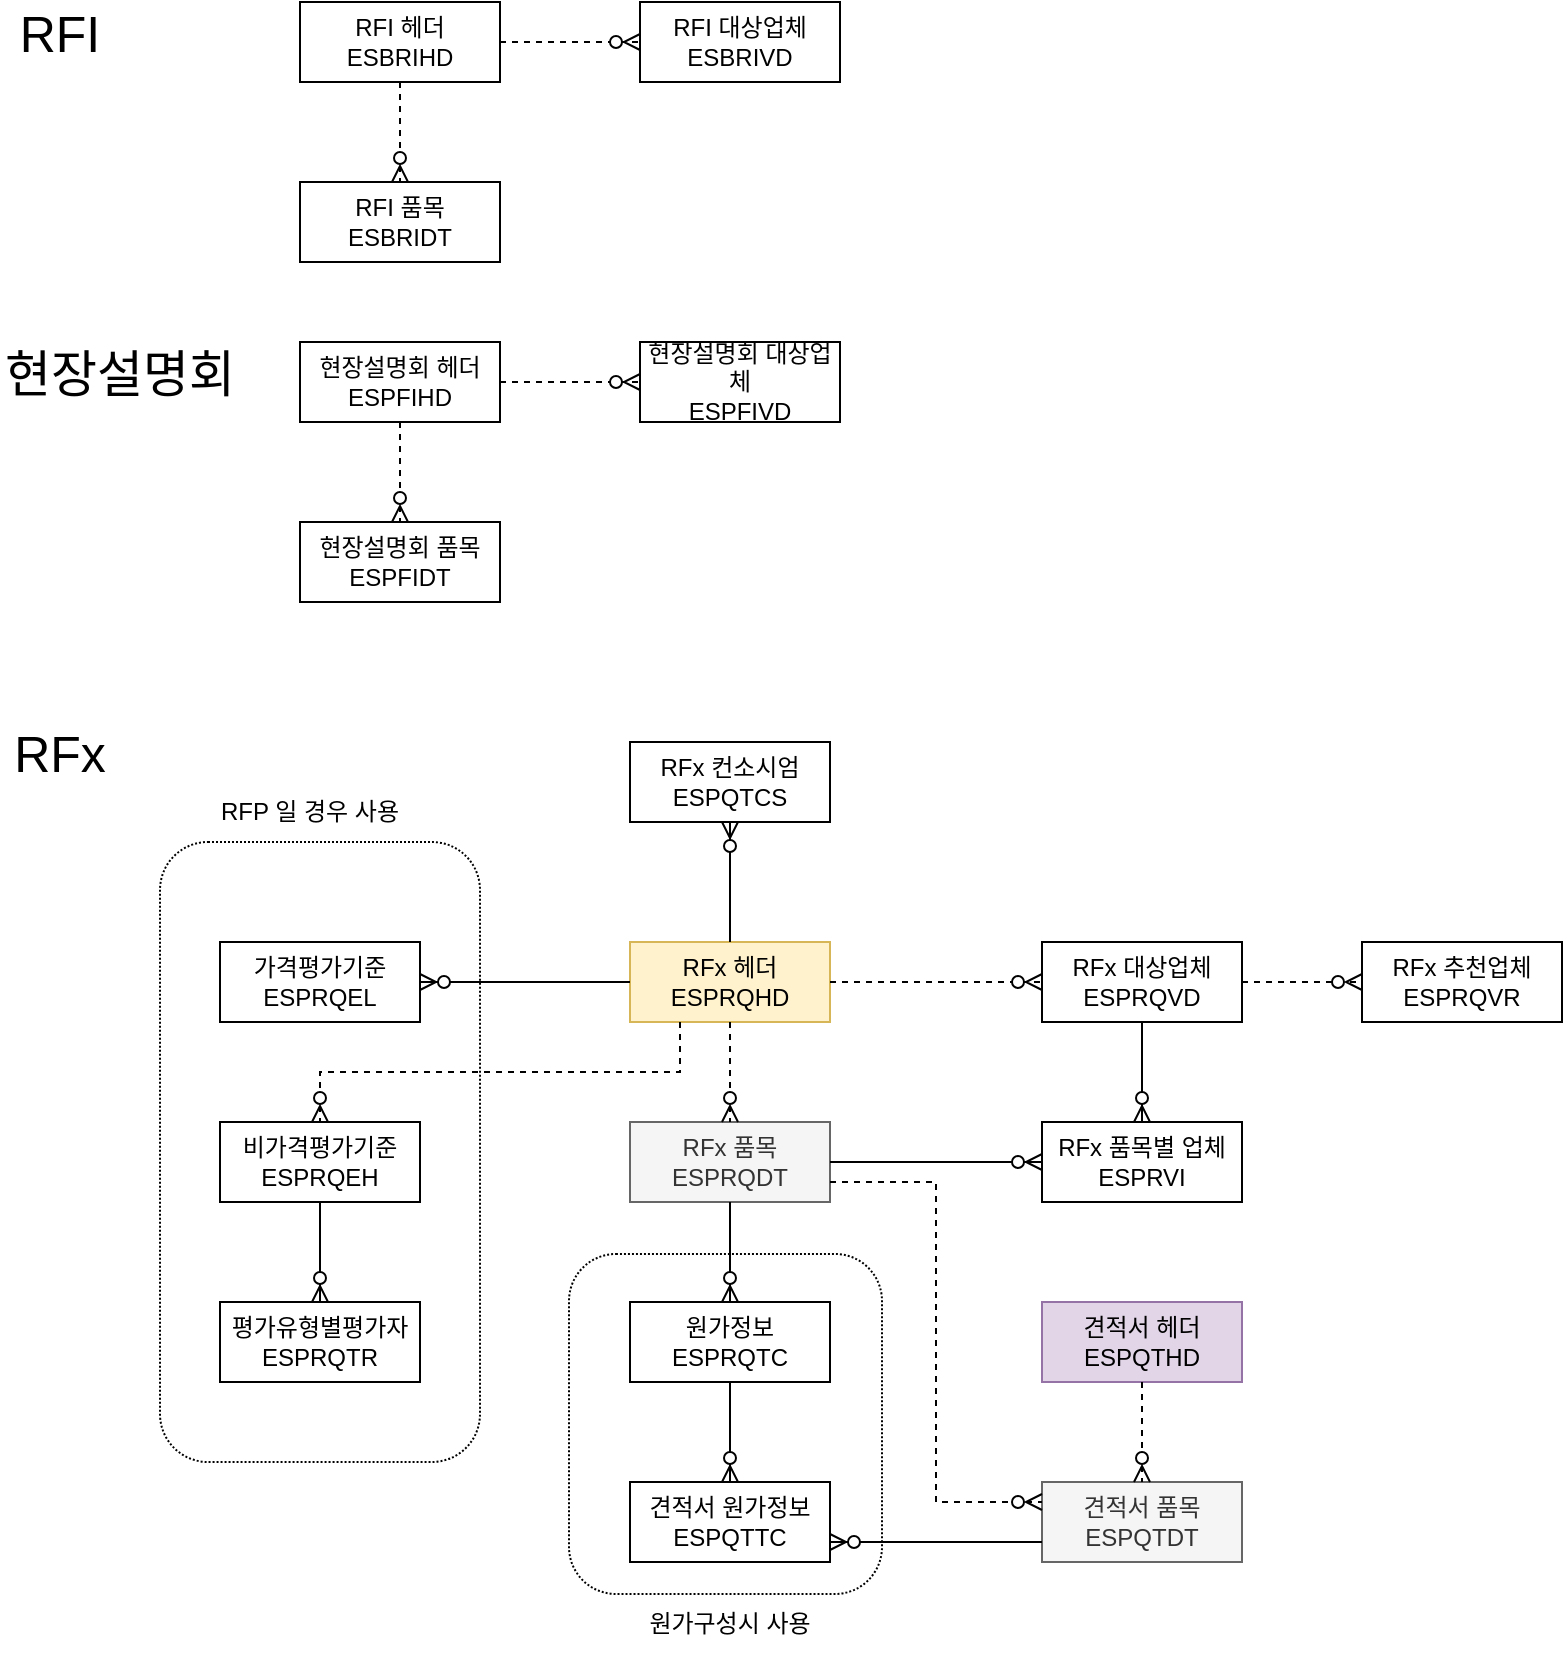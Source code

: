 <mxfile version="22.0.6" type="github">
  <diagram name="페이지-1" id="SgW8a2UWrjUuQNAxF7Xx">
    <mxGraphModel dx="954" dy="616" grid="1" gridSize="10" guides="1" tooltips="1" connect="1" arrows="1" fold="1" page="1" pageScale="1" pageWidth="827" pageHeight="1169" math="0" shadow="0">
      <root>
        <mxCell id="0" />
        <mxCell id="1" parent="0" />
        <mxCell id="RGd8JsK0HGNnK1-57gwT-68" value="" style="rounded=1;whiteSpace=wrap;html=1;dashed=1;dashPattern=1 1;" vertex="1" parent="1">
          <mxGeometry x="294.5" y="666" width="156.5" height="170" as="geometry" />
        </mxCell>
        <mxCell id="RGd8JsK0HGNnK1-57gwT-66" value="" style="rounded=1;whiteSpace=wrap;html=1;dashed=1;dashPattern=1 1;" vertex="1" parent="1">
          <mxGeometry x="90" y="460" width="160" height="310" as="geometry" />
        </mxCell>
        <mxCell id="RGd8JsK0HGNnK1-57gwT-25" value="RFI 헤더&lt;br&gt;ESBRIHD" style="whiteSpace=wrap;html=1;align=center;" vertex="1" parent="1">
          <mxGeometry x="160" y="40" width="100" height="40" as="geometry" />
        </mxCell>
        <mxCell id="RGd8JsK0HGNnK1-57gwT-26" value="RFI 품목&lt;br&gt;ESBRIDT" style="whiteSpace=wrap;html=1;align=center;" vertex="1" parent="1">
          <mxGeometry x="160" y="130" width="100" height="40" as="geometry" />
        </mxCell>
        <mxCell id="RGd8JsK0HGNnK1-57gwT-27" value="" style="fontSize=12;html=1;endArrow=ERzeroToMany;endFill=1;rounded=0;exitX=0.5;exitY=1;exitDx=0;exitDy=0;dashed=1;entryX=0.5;entryY=0;entryDx=0;entryDy=0;" edge="1" parent="1" source="RGd8JsK0HGNnK1-57gwT-25" target="RGd8JsK0HGNnK1-57gwT-26">
          <mxGeometry width="100" height="100" relative="1" as="geometry">
            <mxPoint x="490" y="150" as="sourcePoint" />
            <mxPoint x="210" y="160" as="targetPoint" />
          </mxGeometry>
        </mxCell>
        <mxCell id="RGd8JsK0HGNnK1-57gwT-28" value="RFI 대상업체&lt;br&gt;ESBRIVD" style="whiteSpace=wrap;html=1;align=center;" vertex="1" parent="1">
          <mxGeometry x="330" y="40" width="100" height="40" as="geometry" />
        </mxCell>
        <mxCell id="RGd8JsK0HGNnK1-57gwT-29" value="" style="fontSize=12;html=1;endArrow=ERzeroToMany;endFill=1;rounded=0;exitX=1;exitY=0.5;exitDx=0;exitDy=0;dashed=1;" edge="1" parent="1" source="RGd8JsK0HGNnK1-57gwT-25" target="RGd8JsK0HGNnK1-57gwT-28">
          <mxGeometry width="100" height="100" relative="1" as="geometry">
            <mxPoint x="360" y="110" as="sourcePoint" />
            <mxPoint x="360" y="190" as="targetPoint" />
          </mxGeometry>
        </mxCell>
        <mxCell id="RGd8JsK0HGNnK1-57gwT-30" value="&lt;font style=&quot;font-size: 25px;&quot;&gt;RFI&lt;/font&gt;" style="text;html=1;strokeColor=none;fillColor=none;align=center;verticalAlign=middle;whiteSpace=wrap;rounded=0;" vertex="1" parent="1">
          <mxGeometry x="10" y="40" width="60" height="30" as="geometry" />
        </mxCell>
        <mxCell id="RGd8JsK0HGNnK1-57gwT-31" value="현장설명회 헤더&lt;br&gt;ESPFIHD" style="whiteSpace=wrap;html=1;align=center;" vertex="1" parent="1">
          <mxGeometry x="160" y="210" width="100" height="40" as="geometry" />
        </mxCell>
        <mxCell id="RGd8JsK0HGNnK1-57gwT-32" value="현장설명회 품목&lt;br&gt;ESPFIDT" style="whiteSpace=wrap;html=1;align=center;" vertex="1" parent="1">
          <mxGeometry x="160" y="300" width="100" height="40" as="geometry" />
        </mxCell>
        <mxCell id="RGd8JsK0HGNnK1-57gwT-33" value="" style="fontSize=12;html=1;endArrow=ERzeroToMany;endFill=1;rounded=0;exitX=0.5;exitY=1;exitDx=0;exitDy=0;dashed=1;entryX=0.5;entryY=0;entryDx=0;entryDy=0;" edge="1" source="RGd8JsK0HGNnK1-57gwT-31" target="RGd8JsK0HGNnK1-57gwT-32" parent="1">
          <mxGeometry width="100" height="100" relative="1" as="geometry">
            <mxPoint x="490" y="320" as="sourcePoint" />
            <mxPoint x="210" y="330" as="targetPoint" />
          </mxGeometry>
        </mxCell>
        <mxCell id="RGd8JsK0HGNnK1-57gwT-34" value="현장설명회 대상업체&lt;br&gt;ESPFIVD" style="whiteSpace=wrap;html=1;align=center;" vertex="1" parent="1">
          <mxGeometry x="330" y="210" width="100" height="40" as="geometry" />
        </mxCell>
        <mxCell id="RGd8JsK0HGNnK1-57gwT-35" value="" style="fontSize=12;html=1;endArrow=ERzeroToMany;endFill=1;rounded=0;exitX=1;exitY=0.5;exitDx=0;exitDy=0;dashed=1;" edge="1" source="RGd8JsK0HGNnK1-57gwT-31" target="RGd8JsK0HGNnK1-57gwT-34" parent="1">
          <mxGeometry width="100" height="100" relative="1" as="geometry">
            <mxPoint x="360" y="280" as="sourcePoint" />
            <mxPoint x="360" y="360" as="targetPoint" />
          </mxGeometry>
        </mxCell>
        <mxCell id="RGd8JsK0HGNnK1-57gwT-36" value="&lt;span style=&quot;font-size: 25px;&quot;&gt;현장설명회&lt;/span&gt;" style="text;html=1;strokeColor=none;fillColor=none;align=center;verticalAlign=middle;whiteSpace=wrap;rounded=0;" vertex="1" parent="1">
          <mxGeometry x="10" y="210" width="120" height="30" as="geometry" />
        </mxCell>
        <mxCell id="RGd8JsK0HGNnK1-57gwT-37" value="RFx 헤더&lt;br&gt;ESPRQHD" style="whiteSpace=wrap;html=1;align=center;fillColor=#fff2cc;strokeColor=#d6b656;" vertex="1" parent="1">
          <mxGeometry x="325" y="510" width="100" height="40" as="geometry" />
        </mxCell>
        <mxCell id="RGd8JsK0HGNnK1-57gwT-38" value="RFx 품목&lt;br&gt;ESPRQDT" style="whiteSpace=wrap;html=1;align=center;fillColor=#f5f5f5;fontColor=#333333;strokeColor=#666666;" vertex="1" parent="1">
          <mxGeometry x="325" y="600" width="100" height="40" as="geometry" />
        </mxCell>
        <mxCell id="RGd8JsK0HGNnK1-57gwT-39" value="" style="fontSize=12;html=1;endArrow=ERzeroToMany;endFill=1;rounded=0;exitX=0.5;exitY=1;exitDx=0;exitDy=0;dashed=1;entryX=0.5;entryY=0;entryDx=0;entryDy=0;" edge="1" source="RGd8JsK0HGNnK1-57gwT-37" target="RGd8JsK0HGNnK1-57gwT-38" parent="1">
          <mxGeometry width="100" height="100" relative="1" as="geometry">
            <mxPoint x="655" y="620" as="sourcePoint" />
            <mxPoint x="375" y="630" as="targetPoint" />
          </mxGeometry>
        </mxCell>
        <mxCell id="RGd8JsK0HGNnK1-57gwT-40" value="RFx 대상업체&lt;br&gt;ESPRQVD" style="whiteSpace=wrap;html=1;align=center;" vertex="1" parent="1">
          <mxGeometry x="531" y="510" width="100" height="40" as="geometry" />
        </mxCell>
        <mxCell id="RGd8JsK0HGNnK1-57gwT-41" value="" style="fontSize=12;html=1;endArrow=ERzeroToMany;endFill=1;rounded=0;exitX=1;exitY=0.5;exitDx=0;exitDy=0;dashed=1;" edge="1" source="RGd8JsK0HGNnK1-57gwT-37" target="RGd8JsK0HGNnK1-57gwT-40" parent="1">
          <mxGeometry width="100" height="100" relative="1" as="geometry">
            <mxPoint x="504" y="580" as="sourcePoint" />
            <mxPoint x="504" y="660" as="targetPoint" />
          </mxGeometry>
        </mxCell>
        <mxCell id="RGd8JsK0HGNnK1-57gwT-43" value="&lt;font style=&quot;font-size: 25px;&quot;&gt;RFx&lt;/font&gt;" style="text;html=1;strokeColor=none;fillColor=none;align=center;verticalAlign=middle;whiteSpace=wrap;rounded=0;" vertex="1" parent="1">
          <mxGeometry x="10" y="400" width="60" height="30" as="geometry" />
        </mxCell>
        <mxCell id="RGd8JsK0HGNnK1-57gwT-44" value="RFx 추천업체&lt;br&gt;ESPRQVR" style="whiteSpace=wrap;html=1;align=center;" vertex="1" parent="1">
          <mxGeometry x="691" y="510" width="100" height="40" as="geometry" />
        </mxCell>
        <mxCell id="RGd8JsK0HGNnK1-57gwT-45" value="" style="fontSize=12;html=1;endArrow=ERzeroToMany;endFill=1;rounded=0;exitX=1;exitY=0.5;exitDx=0;exitDy=0;dashed=1;entryX=0;entryY=0.5;entryDx=0;entryDy=0;" edge="1" parent="1" source="RGd8JsK0HGNnK1-57gwT-40" target="RGd8JsK0HGNnK1-57gwT-44">
          <mxGeometry width="100" height="100" relative="1" as="geometry">
            <mxPoint x="647" y="600" as="sourcePoint" />
            <mxPoint x="717" y="600" as="targetPoint" />
          </mxGeometry>
        </mxCell>
        <mxCell id="RGd8JsK0HGNnK1-57gwT-46" value="RFx 품목별 업체&lt;br&gt;ESPRVI" style="whiteSpace=wrap;html=1;align=center;" vertex="1" parent="1">
          <mxGeometry x="531" y="600" width="100" height="40" as="geometry" />
        </mxCell>
        <mxCell id="RGd8JsK0HGNnK1-57gwT-47" value="" style="fontSize=12;html=1;endArrow=ERzeroToMany;endFill=1;rounded=0;exitX=0.5;exitY=1;exitDx=0;exitDy=0;entryX=0.5;entryY=0;entryDx=0;entryDy=0;" edge="1" parent="1" source="RGd8JsK0HGNnK1-57gwT-40" target="RGd8JsK0HGNnK1-57gwT-46">
          <mxGeometry width="100" height="100" relative="1" as="geometry">
            <mxPoint x="661" y="609.5" as="sourcePoint" />
            <mxPoint x="781" y="609.5" as="targetPoint" />
          </mxGeometry>
        </mxCell>
        <mxCell id="RGd8JsK0HGNnK1-57gwT-48" value="" style="fontSize=12;html=1;endArrow=ERzeroToMany;endFill=1;rounded=0;exitX=1;exitY=0.5;exitDx=0;exitDy=0;entryX=0;entryY=0.5;entryDx=0;entryDy=0;" edge="1" parent="1" source="RGd8JsK0HGNnK1-57gwT-38" target="RGd8JsK0HGNnK1-57gwT-46">
          <mxGeometry width="100" height="100" relative="1" as="geometry">
            <mxPoint x="644" y="645" as="sourcePoint" />
            <mxPoint x="644" y="695" as="targetPoint" />
          </mxGeometry>
        </mxCell>
        <mxCell id="RGd8JsK0HGNnK1-57gwT-49" value="가격평가기준&lt;br&gt;ESPRQEL" style="whiteSpace=wrap;html=1;align=center;" vertex="1" parent="1">
          <mxGeometry x="120" y="510" width="100" height="40" as="geometry" />
        </mxCell>
        <mxCell id="RGd8JsK0HGNnK1-57gwT-50" value="" style="fontSize=12;html=1;endArrow=ERzeroToMany;endFill=1;rounded=0;exitX=0;exitY=0.5;exitDx=0;exitDy=0;entryX=1;entryY=0.5;entryDx=0;entryDy=0;" edge="1" parent="1" source="RGd8JsK0HGNnK1-57gwT-37" target="RGd8JsK0HGNnK1-57gwT-49">
          <mxGeometry width="100" height="100" relative="1" as="geometry">
            <mxPoint x="175" y="639" as="sourcePoint" />
            <mxPoint x="245" y="639" as="targetPoint" />
          </mxGeometry>
        </mxCell>
        <mxCell id="RGd8JsK0HGNnK1-57gwT-51" value="비가격평가기준&lt;br&gt;ESPRQEH" style="whiteSpace=wrap;html=1;align=center;" vertex="1" parent="1">
          <mxGeometry x="120" y="600" width="100" height="40" as="geometry" />
        </mxCell>
        <mxCell id="RGd8JsK0HGNnK1-57gwT-52" value="" style="fontSize=12;html=1;endArrow=ERzeroToMany;endFill=1;rounded=0;exitX=0.25;exitY=1;exitDx=0;exitDy=0;dashed=1;entryX=0.5;entryY=0;entryDx=0;entryDy=0;edgeStyle=orthogonalEdgeStyle;" edge="1" parent="1" source="RGd8JsK0HGNnK1-57gwT-37" target="RGd8JsK0HGNnK1-57gwT-51">
          <mxGeometry width="100" height="100" relative="1" as="geometry">
            <mxPoint x="250" y="660" as="sourcePoint" />
            <mxPoint x="250" y="710" as="targetPoint" />
          </mxGeometry>
        </mxCell>
        <mxCell id="RGd8JsK0HGNnK1-57gwT-53" value="평가유형별평가자&lt;br&gt;ESPRQTR" style="whiteSpace=wrap;html=1;align=center;" vertex="1" parent="1">
          <mxGeometry x="120" y="690" width="100" height="40" as="geometry" />
        </mxCell>
        <mxCell id="RGd8JsK0HGNnK1-57gwT-54" value="RFx 컨소시엄&lt;br&gt;ESPQTCS" style="whiteSpace=wrap;html=1;align=center;" vertex="1" parent="1">
          <mxGeometry x="325" y="410" width="100" height="40" as="geometry" />
        </mxCell>
        <mxCell id="RGd8JsK0HGNnK1-57gwT-55" value="" style="fontSize=12;html=1;endArrow=ERzeroToMany;endFill=1;rounded=0;exitX=0.5;exitY=0;exitDx=0;exitDy=0;entryX=0.5;entryY=1;entryDx=0;entryDy=0;" edge="1" parent="1" source="RGd8JsK0HGNnK1-57gwT-37" target="RGd8JsK0HGNnK1-57gwT-54">
          <mxGeometry width="100" height="100" relative="1" as="geometry">
            <mxPoint x="305" y="470" as="sourcePoint" />
            <mxPoint x="255" y="470" as="targetPoint" />
          </mxGeometry>
        </mxCell>
        <mxCell id="RGd8JsK0HGNnK1-57gwT-56" value="" style="fontSize=12;html=1;endArrow=ERzeroToMany;endFill=1;rounded=0;exitX=0.5;exitY=1;exitDx=0;exitDy=0;" edge="1" parent="1" source="RGd8JsK0HGNnK1-57gwT-51" target="RGd8JsK0HGNnK1-57gwT-53">
          <mxGeometry width="100" height="100" relative="1" as="geometry">
            <mxPoint x="300" y="720" as="sourcePoint" />
            <mxPoint x="300" y="770" as="targetPoint" />
          </mxGeometry>
        </mxCell>
        <mxCell id="RGd8JsK0HGNnK1-57gwT-57" value="원가정보&lt;br&gt;ESPRQTC" style="whiteSpace=wrap;html=1;align=center;" vertex="1" parent="1">
          <mxGeometry x="325" y="690" width="100" height="40" as="geometry" />
        </mxCell>
        <mxCell id="RGd8JsK0HGNnK1-57gwT-58" value="" style="fontSize=12;html=1;endArrow=ERzeroToMany;endFill=1;rounded=0;exitX=0.5;exitY=1;exitDx=0;exitDy=0;entryX=0.5;entryY=0;entryDx=0;entryDy=0;" edge="1" parent="1" source="RGd8JsK0HGNnK1-57gwT-38" target="RGd8JsK0HGNnK1-57gwT-57">
          <mxGeometry width="100" height="100" relative="1" as="geometry">
            <mxPoint x="455" y="680" as="sourcePoint" />
            <mxPoint x="525" y="680" as="targetPoint" />
          </mxGeometry>
        </mxCell>
        <mxCell id="RGd8JsK0HGNnK1-57gwT-59" value="견적서 원가정보&lt;br&gt;ESPQTTC" style="whiteSpace=wrap;html=1;align=center;" vertex="1" parent="1">
          <mxGeometry x="325" y="780" width="100" height="40" as="geometry" />
        </mxCell>
        <mxCell id="RGd8JsK0HGNnK1-57gwT-60" value="" style="fontSize=12;html=1;endArrow=ERzeroToMany;endFill=1;rounded=0;exitX=0.5;exitY=1;exitDx=0;exitDy=0;entryX=0.5;entryY=0;entryDx=0;entryDy=0;" edge="1" parent="1" source="RGd8JsK0HGNnK1-57gwT-57" target="RGd8JsK0HGNnK1-57gwT-59">
          <mxGeometry width="100" height="100" relative="1" as="geometry">
            <mxPoint x="494" y="760" as="sourcePoint" />
            <mxPoint x="494" y="810" as="targetPoint" />
          </mxGeometry>
        </mxCell>
        <mxCell id="RGd8JsK0HGNnK1-57gwT-61" value="견적서 헤더&lt;br&gt;ESPQTHD" style="whiteSpace=wrap;html=1;align=center;fillColor=#e1d5e7;strokeColor=#9673a6;" vertex="1" parent="1">
          <mxGeometry x="531" y="690" width="100" height="40" as="geometry" />
        </mxCell>
        <mxCell id="RGd8JsK0HGNnK1-57gwT-62" value="견적서 품목&lt;br&gt;ESPQTDT" style="whiteSpace=wrap;html=1;align=center;fillColor=#f5f5f5;fontColor=#333333;strokeColor=#666666;" vertex="1" parent="1">
          <mxGeometry x="531" y="780" width="100" height="40" as="geometry" />
        </mxCell>
        <mxCell id="RGd8JsK0HGNnK1-57gwT-63" value="" style="fontSize=12;html=1;endArrow=ERzeroToMany;endFill=1;rounded=0;exitX=0.5;exitY=1;exitDx=0;exitDy=0;dashed=1;entryX=0.5;entryY=0;entryDx=0;entryDy=0;" edge="1" parent="1" source="RGd8JsK0HGNnK1-57gwT-61" target="RGd8JsK0HGNnK1-57gwT-62">
          <mxGeometry width="100" height="100" relative="1" as="geometry">
            <mxPoint x="681" y="740" as="sourcePoint" />
            <mxPoint x="751" y="740" as="targetPoint" />
          </mxGeometry>
        </mxCell>
        <mxCell id="RGd8JsK0HGNnK1-57gwT-64" value="" style="fontSize=12;html=1;endArrow=ERzeroToMany;endFill=1;rounded=0;exitX=1;exitY=0.75;exitDx=0;exitDy=0;dashed=1;entryX=0;entryY=0.25;entryDx=0;entryDy=0;edgeStyle=orthogonalEdgeStyle;" edge="1" parent="1" source="RGd8JsK0HGNnK1-57gwT-38" target="RGd8JsK0HGNnK1-57gwT-62">
          <mxGeometry width="100" height="100" relative="1" as="geometry">
            <mxPoint x="454" y="740" as="sourcePoint" />
            <mxPoint x="454" y="790" as="targetPoint" />
          </mxGeometry>
        </mxCell>
        <mxCell id="RGd8JsK0HGNnK1-57gwT-65" value="" style="fontSize=12;html=1;endArrow=ERzeroToMany;endFill=1;rounded=0;exitX=0;exitY=0.75;exitDx=0;exitDy=0;entryX=1;entryY=0.75;entryDx=0;entryDy=0;" edge="1" parent="1" source="RGd8JsK0HGNnK1-57gwT-62" target="RGd8JsK0HGNnK1-57gwT-59">
          <mxGeometry width="100" height="100" relative="1" as="geometry">
            <mxPoint x="448" y="860" as="sourcePoint" />
            <mxPoint x="448" y="910" as="targetPoint" />
          </mxGeometry>
        </mxCell>
        <mxCell id="RGd8JsK0HGNnK1-57gwT-67" value="RFP 일 경우 사용" style="text;html=1;strokeColor=none;fillColor=none;align=center;verticalAlign=middle;whiteSpace=wrap;rounded=0;" vertex="1" parent="1">
          <mxGeometry x="110" y="430" width="110" height="30" as="geometry" />
        </mxCell>
        <mxCell id="RGd8JsK0HGNnK1-57gwT-69" value="원가구성시 사용" style="text;html=1;strokeColor=none;fillColor=none;align=center;verticalAlign=middle;whiteSpace=wrap;rounded=0;" vertex="1" parent="1">
          <mxGeometry x="320" y="836" width="110" height="30" as="geometry" />
        </mxCell>
      </root>
    </mxGraphModel>
  </diagram>
</mxfile>
